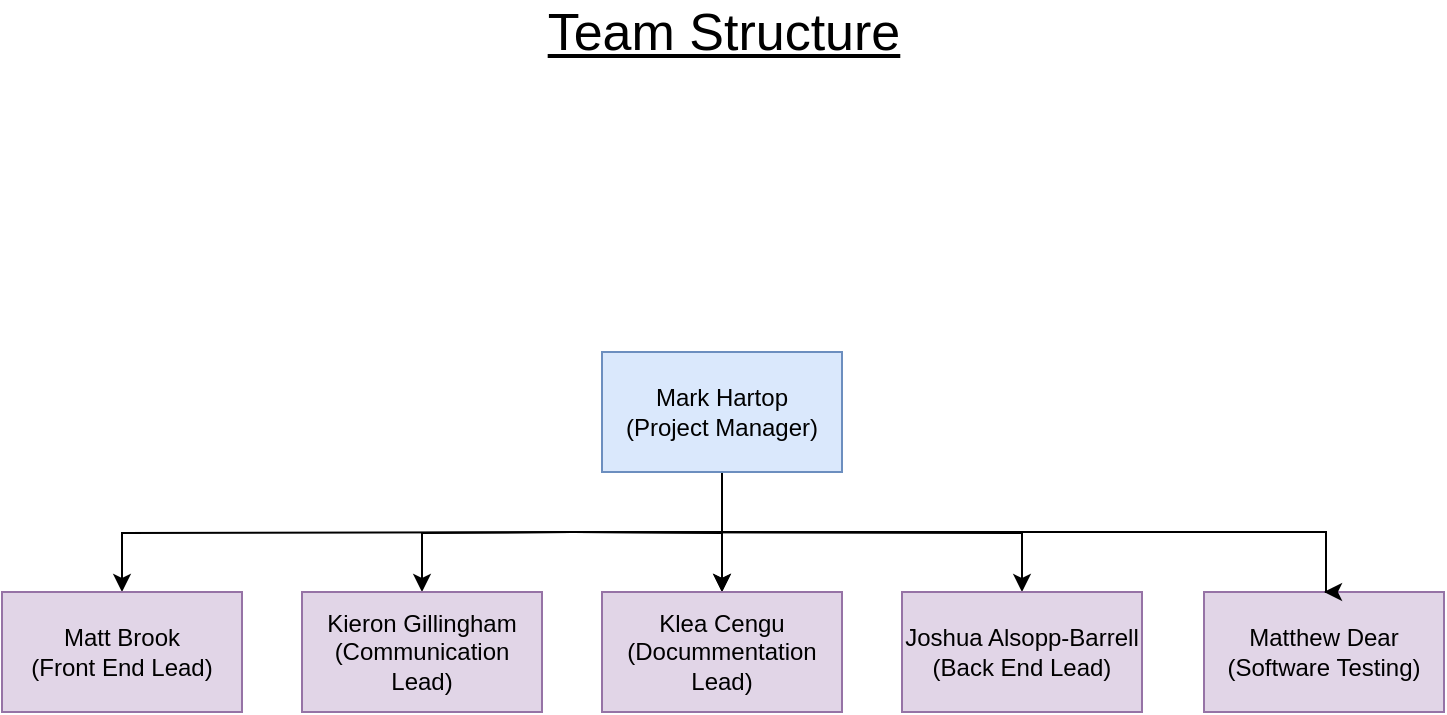 <mxfile version="14.1.8" type="device"><diagram id="lWIV1k4LD6kOrjFCOHZz" name="Page-1"><mxGraphModel dx="1422" dy="832" grid="1" gridSize="10" guides="1" tooltips="1" connect="1" arrows="1" fold="1" page="1" pageScale="1" pageWidth="827" pageHeight="1169" math="0" shadow="0"><root><mxCell id="0"/><mxCell id="1" parent="0"/><mxCell id="I_qMbyZMufkbVO69rVbN-1" value="Matthew Dear&lt;br&gt;(Software Testing)" style="rounded=0;whiteSpace=wrap;html=1;fillColor=#e1d5e7;strokeColor=#9673a6;" parent="1" vertex="1"><mxGeometry x="654" y="320" width="120" height="60" as="geometry"/></mxCell><mxCell id="I_qMbyZMufkbVO69rVbN-8" style="edgeStyle=orthogonalEdgeStyle;rounded=0;orthogonalLoop=1;jettySize=auto;html=1;exitX=0.5;exitY=1;exitDx=0;exitDy=0;entryX=0.5;entryY=0;entryDx=0;entryDy=0;" parent="1" target="I_qMbyZMufkbVO69rVbN-4" edge="1"><mxGeometry relative="1" as="geometry"><mxPoint x="338.5" y="290" as="sourcePoint"/></mxGeometry></mxCell><mxCell id="I_qMbyZMufkbVO69rVbN-9" style="edgeStyle=orthogonalEdgeStyle;rounded=0;orthogonalLoop=1;jettySize=auto;html=1;exitX=0.5;exitY=1;exitDx=0;exitDy=0;entryX=0.5;entryY=0;entryDx=0;entryDy=0;" parent="1" target="I_qMbyZMufkbVO69rVbN-5" edge="1"><mxGeometry relative="1" as="geometry"><mxPoint x="338.5" y="290" as="sourcePoint"/></mxGeometry></mxCell><mxCell id="I_qMbyZMufkbVO69rVbN-10" style="edgeStyle=orthogonalEdgeStyle;rounded=0;orthogonalLoop=1;jettySize=auto;html=1;exitX=0.5;exitY=1;exitDx=0;exitDy=0;entryX=0.5;entryY=0;entryDx=0;entryDy=0;" parent="1" target="I_qMbyZMufkbVO69rVbN-6" edge="1"><mxGeometry relative="1" as="geometry"><mxPoint x="338.5" y="290" as="sourcePoint"/></mxGeometry></mxCell><mxCell id="I_qMbyZMufkbVO69rVbN-11" style="edgeStyle=orthogonalEdgeStyle;rounded=0;orthogonalLoop=1;jettySize=auto;html=1;exitX=0.5;exitY=1;exitDx=0;exitDy=0;entryX=0.5;entryY=0;entryDx=0;entryDy=0;" parent="1" target="I_qMbyZMufkbVO69rVbN-3" edge="1"><mxGeometry relative="1" as="geometry"><mxPoint x="338.5" y="290" as="sourcePoint"/></mxGeometry></mxCell><mxCell id="alhuPCPWQzzAFwzs2WzK-1" style="edgeStyle=orthogonalEdgeStyle;rounded=0;orthogonalLoop=1;jettySize=auto;html=1;exitX=0.5;exitY=1;exitDx=0;exitDy=0;entryX=0.5;entryY=0;entryDx=0;entryDy=0;" edge="1" parent="1" target="I_qMbyZMufkbVO69rVbN-1"><mxGeometry relative="1" as="geometry"><mxPoint x="338.5" y="290" as="sourcePoint"/><Array as="points"><mxPoint x="715" y="290"/></Array></mxGeometry></mxCell><mxCell id="alhuPCPWQzzAFwzs2WzK-2" style="edgeStyle=orthogonalEdgeStyle;rounded=0;orthogonalLoop=1;jettySize=auto;html=1;exitX=0.5;exitY=1;exitDx=0;exitDy=0;entryX=0.5;entryY=0;entryDx=0;entryDy=0;" edge="1" parent="1" source="I_qMbyZMufkbVO69rVbN-2" target="I_qMbyZMufkbVO69rVbN-5"><mxGeometry relative="1" as="geometry"/></mxCell><mxCell id="I_qMbyZMufkbVO69rVbN-2" value="Mark Hartop&lt;br&gt;(Project Manager)" style="rounded=0;whiteSpace=wrap;html=1;fillColor=#dae8fc;strokeColor=#6c8ebf;" parent="1" vertex="1"><mxGeometry x="353" y="200" width="120" height="60" as="geometry"/></mxCell><mxCell id="I_qMbyZMufkbVO69rVbN-3" value="Matt Brook&lt;br&gt;(Front End Lead)" style="rounded=0;whiteSpace=wrap;html=1;fillColor=#e1d5e7;strokeColor=#9673a6;" parent="1" vertex="1"><mxGeometry x="53" y="320" width="120" height="60" as="geometry"/></mxCell><mxCell id="I_qMbyZMufkbVO69rVbN-4" value="Kieron Gillingham&lt;br&gt;(Communication Lead)" style="rounded=0;whiteSpace=wrap;html=1;fillColor=#e1d5e7;strokeColor=#9673a6;" parent="1" vertex="1"><mxGeometry x="203" y="320" width="120" height="60" as="geometry"/></mxCell><mxCell id="I_qMbyZMufkbVO69rVbN-5" value="Klea Cengu&lt;br&gt;(Docummentation Lead)" style="rounded=0;whiteSpace=wrap;html=1;fillColor=#e1d5e7;strokeColor=#9673a6;" parent="1" vertex="1"><mxGeometry x="353" y="320" width="120" height="60" as="geometry"/></mxCell><mxCell id="I_qMbyZMufkbVO69rVbN-6" value="Joshua Alsopp-Barrell&lt;br&gt;(Back End Lead)" style="rounded=0;whiteSpace=wrap;html=1;fillColor=#e1d5e7;strokeColor=#9673a6;" parent="1" vertex="1"><mxGeometry x="503" y="320" width="120" height="60" as="geometry"/></mxCell><mxCell id="I_qMbyZMufkbVO69rVbN-14" value="&lt;font style=&quot;font-size: 26px&quot;&gt;&lt;u&gt;Team Structure&lt;/u&gt;&lt;/font&gt;" style="text;html=1;strokeColor=none;fillColor=none;align=center;verticalAlign=middle;whiteSpace=wrap;rounded=0;" parent="1" vertex="1"><mxGeometry x="312" y="30" width="204" height="20" as="geometry"/></mxCell></root></mxGraphModel></diagram></mxfile>
